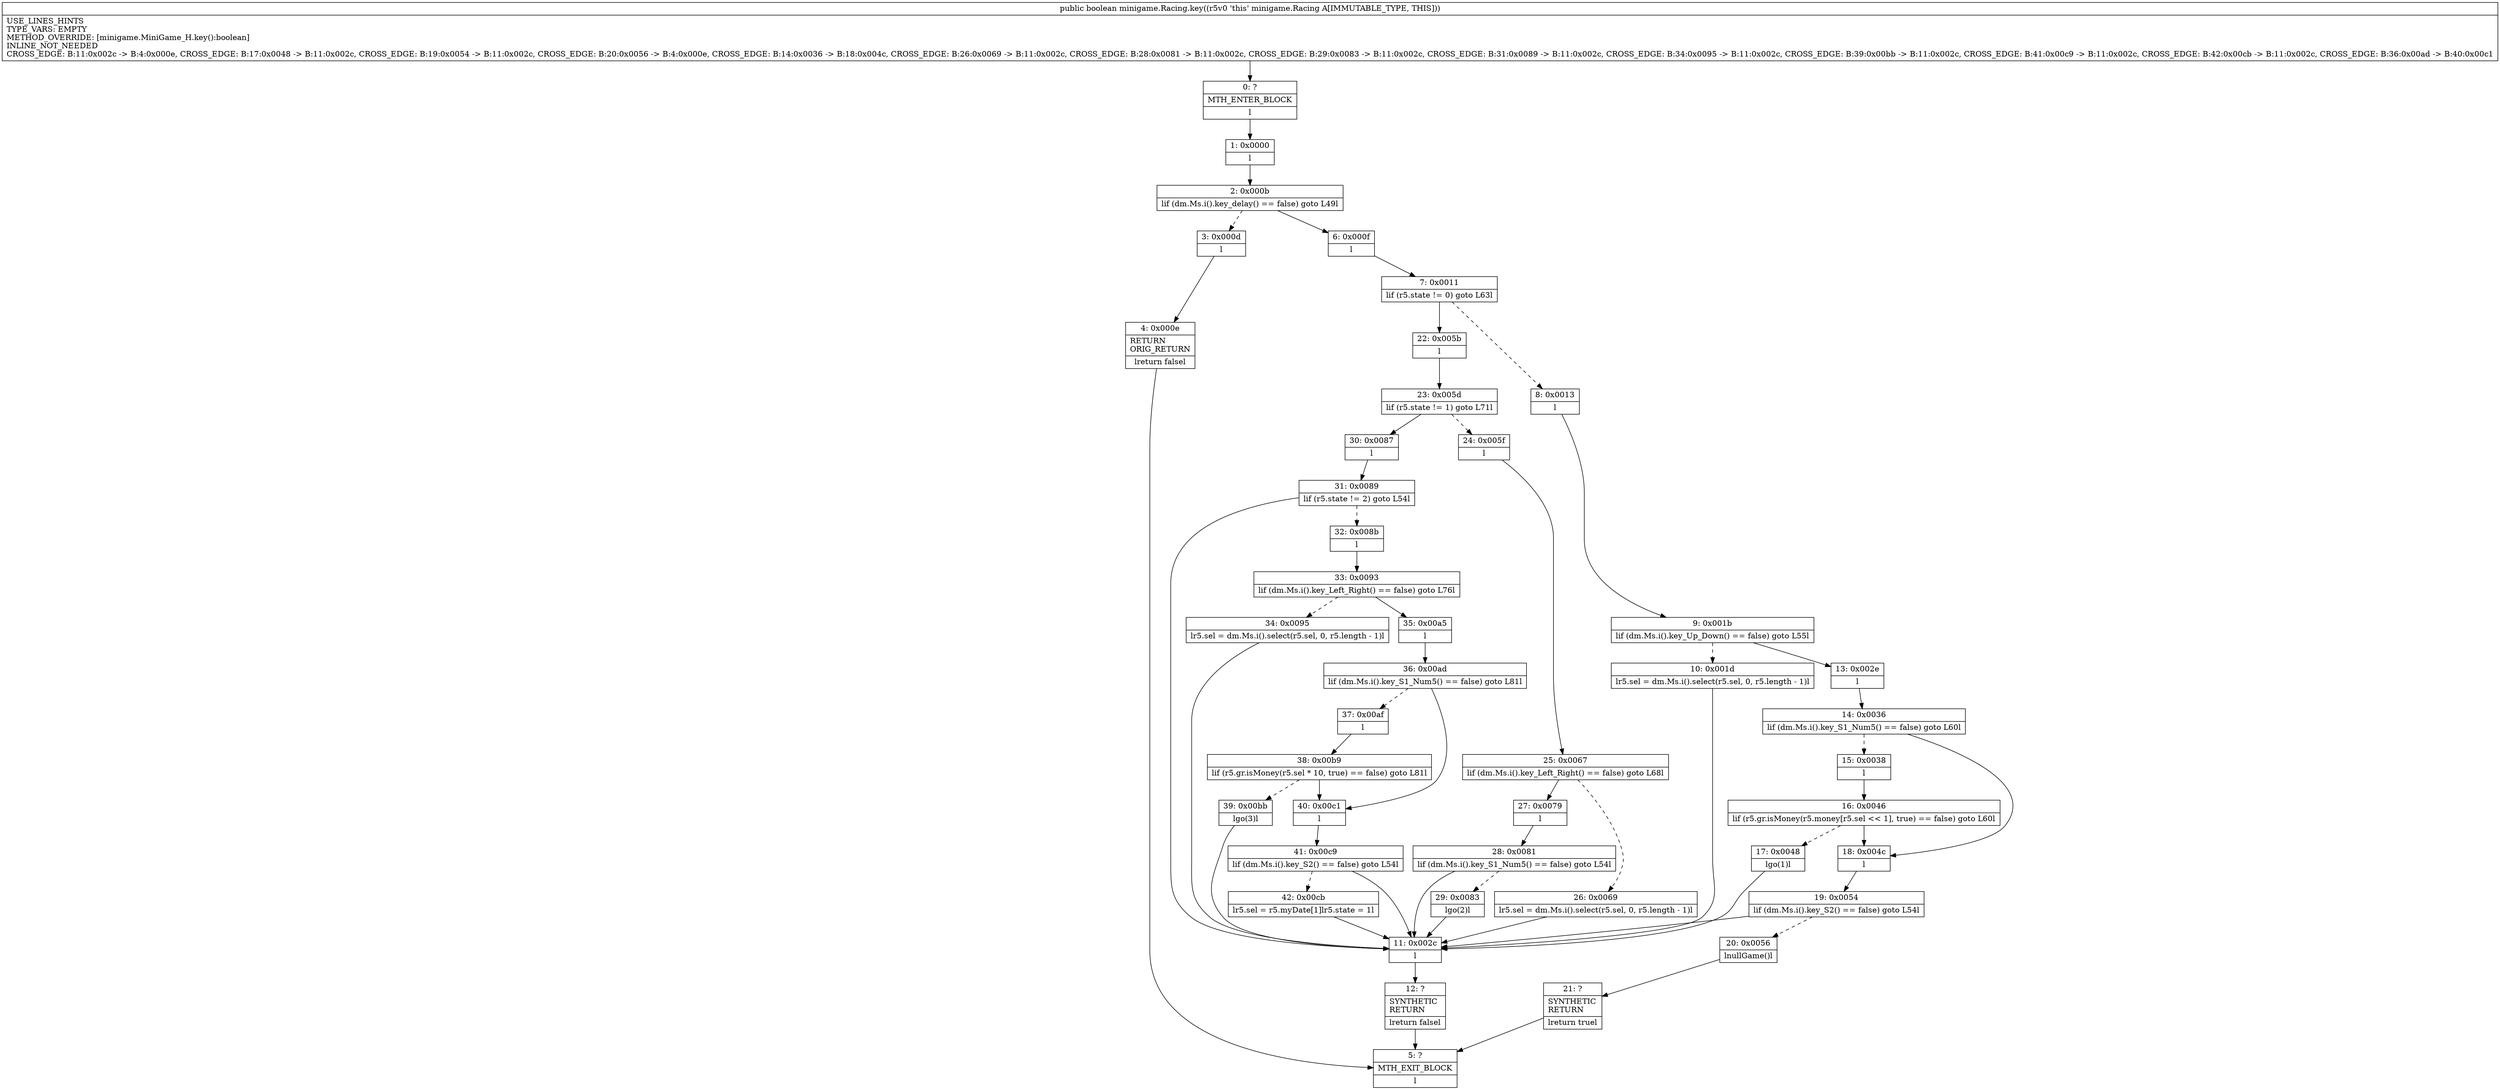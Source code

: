 digraph "CFG forminigame.Racing.key()Z" {
Node_0 [shape=record,label="{0\:\ ?|MTH_ENTER_BLOCK\l|l}"];
Node_1 [shape=record,label="{1\:\ 0x0000|l}"];
Node_2 [shape=record,label="{2\:\ 0x000b|lif (dm.Ms.i().key_delay() == false) goto L49l}"];
Node_3 [shape=record,label="{3\:\ 0x000d|l}"];
Node_4 [shape=record,label="{4\:\ 0x000e|RETURN\lORIG_RETURN\l|lreturn falsel}"];
Node_5 [shape=record,label="{5\:\ ?|MTH_EXIT_BLOCK\l|l}"];
Node_6 [shape=record,label="{6\:\ 0x000f|l}"];
Node_7 [shape=record,label="{7\:\ 0x0011|lif (r5.state != 0) goto L63l}"];
Node_8 [shape=record,label="{8\:\ 0x0013|l}"];
Node_9 [shape=record,label="{9\:\ 0x001b|lif (dm.Ms.i().key_Up_Down() == false) goto L55l}"];
Node_10 [shape=record,label="{10\:\ 0x001d|lr5.sel = dm.Ms.i().select(r5.sel, 0, r5.length \- 1)l}"];
Node_11 [shape=record,label="{11\:\ 0x002c|l}"];
Node_12 [shape=record,label="{12\:\ ?|SYNTHETIC\lRETURN\l|lreturn falsel}"];
Node_13 [shape=record,label="{13\:\ 0x002e|l}"];
Node_14 [shape=record,label="{14\:\ 0x0036|lif (dm.Ms.i().key_S1_Num5() == false) goto L60l}"];
Node_15 [shape=record,label="{15\:\ 0x0038|l}"];
Node_16 [shape=record,label="{16\:\ 0x0046|lif (r5.gr.isMoney(r5.money[r5.sel \<\< 1], true) == false) goto L60l}"];
Node_17 [shape=record,label="{17\:\ 0x0048|lgo(1)l}"];
Node_18 [shape=record,label="{18\:\ 0x004c|l}"];
Node_19 [shape=record,label="{19\:\ 0x0054|lif (dm.Ms.i().key_S2() == false) goto L54l}"];
Node_20 [shape=record,label="{20\:\ 0x0056|lnullGame()l}"];
Node_21 [shape=record,label="{21\:\ ?|SYNTHETIC\lRETURN\l|lreturn truel}"];
Node_22 [shape=record,label="{22\:\ 0x005b|l}"];
Node_23 [shape=record,label="{23\:\ 0x005d|lif (r5.state != 1) goto L71l}"];
Node_24 [shape=record,label="{24\:\ 0x005f|l}"];
Node_25 [shape=record,label="{25\:\ 0x0067|lif (dm.Ms.i().key_Left_Right() == false) goto L68l}"];
Node_26 [shape=record,label="{26\:\ 0x0069|lr5.sel = dm.Ms.i().select(r5.sel, 0, r5.length \- 1)l}"];
Node_27 [shape=record,label="{27\:\ 0x0079|l}"];
Node_28 [shape=record,label="{28\:\ 0x0081|lif (dm.Ms.i().key_S1_Num5() == false) goto L54l}"];
Node_29 [shape=record,label="{29\:\ 0x0083|lgo(2)l}"];
Node_30 [shape=record,label="{30\:\ 0x0087|l}"];
Node_31 [shape=record,label="{31\:\ 0x0089|lif (r5.state != 2) goto L54l}"];
Node_32 [shape=record,label="{32\:\ 0x008b|l}"];
Node_33 [shape=record,label="{33\:\ 0x0093|lif (dm.Ms.i().key_Left_Right() == false) goto L76l}"];
Node_34 [shape=record,label="{34\:\ 0x0095|lr5.sel = dm.Ms.i().select(r5.sel, 0, r5.length \- 1)l}"];
Node_35 [shape=record,label="{35\:\ 0x00a5|l}"];
Node_36 [shape=record,label="{36\:\ 0x00ad|lif (dm.Ms.i().key_S1_Num5() == false) goto L81l}"];
Node_37 [shape=record,label="{37\:\ 0x00af|l}"];
Node_38 [shape=record,label="{38\:\ 0x00b9|lif (r5.gr.isMoney(r5.sel * 10, true) == false) goto L81l}"];
Node_39 [shape=record,label="{39\:\ 0x00bb|lgo(3)l}"];
Node_40 [shape=record,label="{40\:\ 0x00c1|l}"];
Node_41 [shape=record,label="{41\:\ 0x00c9|lif (dm.Ms.i().key_S2() == false) goto L54l}"];
Node_42 [shape=record,label="{42\:\ 0x00cb|lr5.sel = r5.myDate[1]lr5.state = 1l}"];
MethodNode[shape=record,label="{public boolean minigame.Racing.key((r5v0 'this' minigame.Racing A[IMMUTABLE_TYPE, THIS]))  | USE_LINES_HINTS\lTYPE_VARS: EMPTY\lMETHOD_OVERRIDE: [minigame.MiniGame_H.key():boolean]\lINLINE_NOT_NEEDED\lCROSS_EDGE: B:11:0x002c \-\> B:4:0x000e, CROSS_EDGE: B:17:0x0048 \-\> B:11:0x002c, CROSS_EDGE: B:19:0x0054 \-\> B:11:0x002c, CROSS_EDGE: B:20:0x0056 \-\> B:4:0x000e, CROSS_EDGE: B:14:0x0036 \-\> B:18:0x004c, CROSS_EDGE: B:26:0x0069 \-\> B:11:0x002c, CROSS_EDGE: B:28:0x0081 \-\> B:11:0x002c, CROSS_EDGE: B:29:0x0083 \-\> B:11:0x002c, CROSS_EDGE: B:31:0x0089 \-\> B:11:0x002c, CROSS_EDGE: B:34:0x0095 \-\> B:11:0x002c, CROSS_EDGE: B:39:0x00bb \-\> B:11:0x002c, CROSS_EDGE: B:41:0x00c9 \-\> B:11:0x002c, CROSS_EDGE: B:42:0x00cb \-\> B:11:0x002c, CROSS_EDGE: B:36:0x00ad \-\> B:40:0x00c1\l}"];
MethodNode -> Node_0;
Node_0 -> Node_1;
Node_1 -> Node_2;
Node_2 -> Node_3[style=dashed];
Node_2 -> Node_6;
Node_3 -> Node_4;
Node_4 -> Node_5;
Node_6 -> Node_7;
Node_7 -> Node_8[style=dashed];
Node_7 -> Node_22;
Node_8 -> Node_9;
Node_9 -> Node_10[style=dashed];
Node_9 -> Node_13;
Node_10 -> Node_11;
Node_11 -> Node_12;
Node_12 -> Node_5;
Node_13 -> Node_14;
Node_14 -> Node_15[style=dashed];
Node_14 -> Node_18;
Node_15 -> Node_16;
Node_16 -> Node_17[style=dashed];
Node_16 -> Node_18;
Node_17 -> Node_11;
Node_18 -> Node_19;
Node_19 -> Node_11;
Node_19 -> Node_20[style=dashed];
Node_20 -> Node_21;
Node_21 -> Node_5;
Node_22 -> Node_23;
Node_23 -> Node_24[style=dashed];
Node_23 -> Node_30;
Node_24 -> Node_25;
Node_25 -> Node_26[style=dashed];
Node_25 -> Node_27;
Node_26 -> Node_11;
Node_27 -> Node_28;
Node_28 -> Node_11;
Node_28 -> Node_29[style=dashed];
Node_29 -> Node_11;
Node_30 -> Node_31;
Node_31 -> Node_11;
Node_31 -> Node_32[style=dashed];
Node_32 -> Node_33;
Node_33 -> Node_34[style=dashed];
Node_33 -> Node_35;
Node_34 -> Node_11;
Node_35 -> Node_36;
Node_36 -> Node_37[style=dashed];
Node_36 -> Node_40;
Node_37 -> Node_38;
Node_38 -> Node_39[style=dashed];
Node_38 -> Node_40;
Node_39 -> Node_11;
Node_40 -> Node_41;
Node_41 -> Node_11;
Node_41 -> Node_42[style=dashed];
Node_42 -> Node_11;
}

